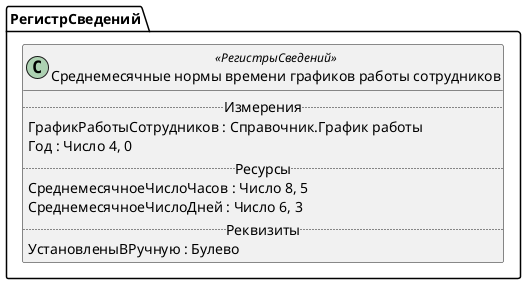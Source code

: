 ﻿@startuml СреднемесячныеНормыВремениГрафиковРаботыСотрудников
'!include templates.wsd
'..\include templates.wsd
class РегистрСведений.СреднемесячныеНормыВремениГрафиковРаботыСотрудников as "Среднемесячные нормы времени графиков работы сотрудников" <<РегистрыСведений>>
{
..Измерения..
ГрафикРаботыСотрудников : Справочник.График работы
Год : Число 4, 0
..Ресурсы..
СреднемесячноеЧислоЧасов : Число 8, 5
СреднемесячноеЧислоДней : Число 6, 3
..Реквизиты..
УстановленыВРучную : Булево
}
@enduml
